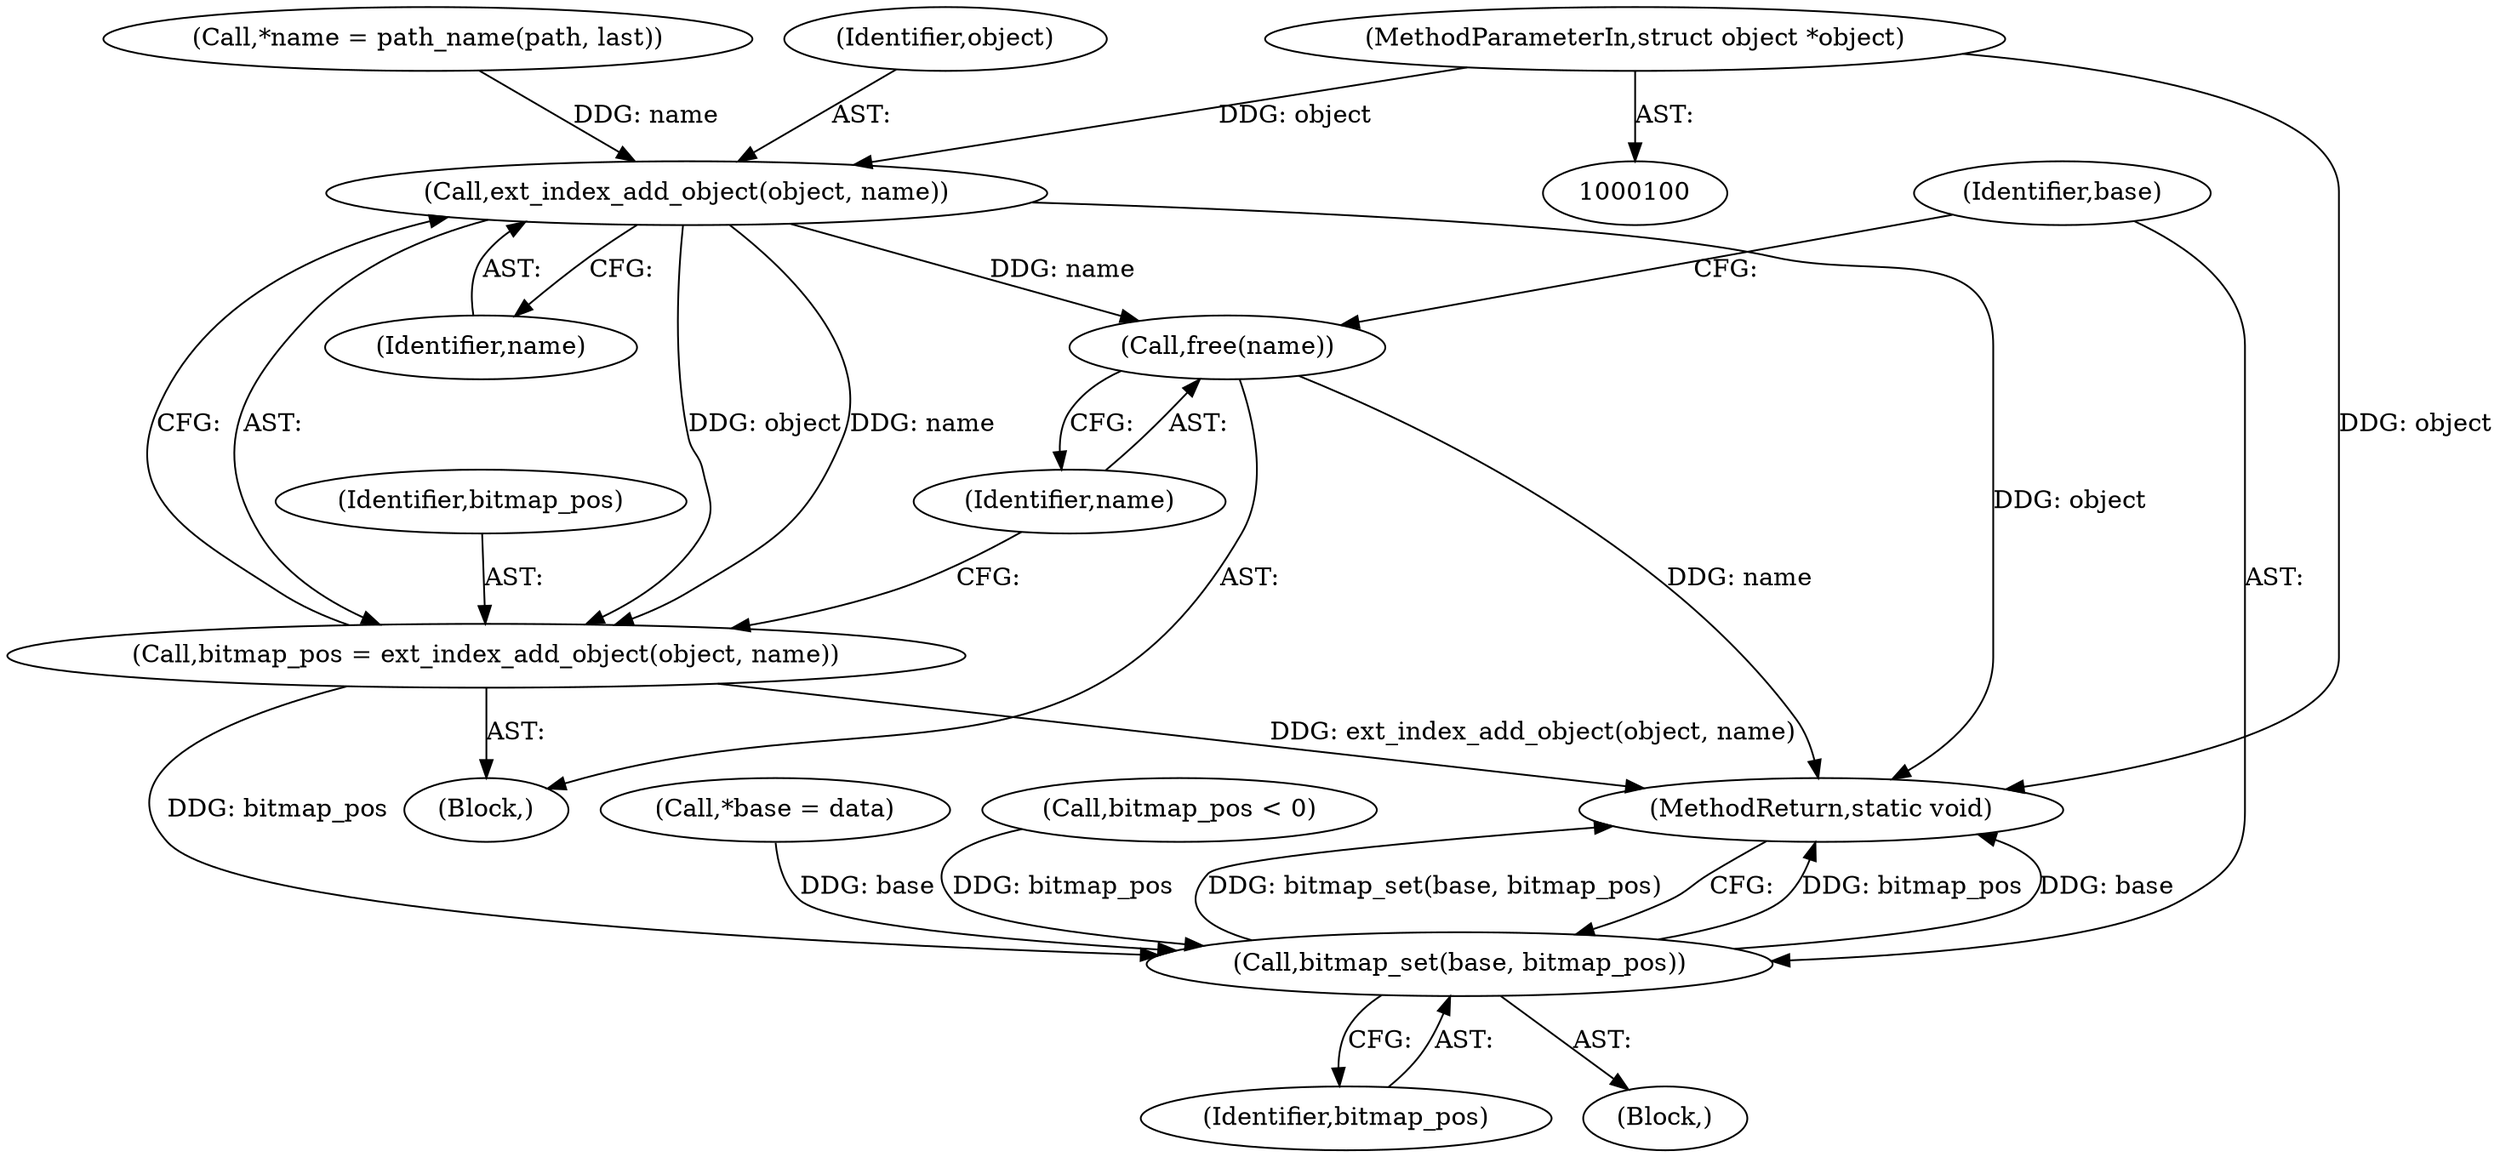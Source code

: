 digraph "1_git_de1e67d0703894cb6ea782e36abb63976ab07e60_7@pointer" {
"1000101" [label="(MethodParameterIn,struct object *object)"];
"1000132" [label="(Call,ext_index_add_object(object, name))"];
"1000130" [label="(Call,bitmap_pos = ext_index_add_object(object, name))"];
"1000137" [label="(Call,bitmap_set(base, bitmap_pos))"];
"1000135" [label="(Call,free(name))"];
"1000107" [label="(Call,*base = data)"];
"1000136" [label="(Identifier,name)"];
"1000137" [label="(Call,bitmap_set(base, bitmap_pos))"];
"1000120" [label="(Call,bitmap_pos < 0)"];
"1000131" [label="(Identifier,bitmap_pos)"];
"1000130" [label="(Call,bitmap_pos = ext_index_add_object(object, name))"];
"1000134" [label="(Identifier,name)"];
"1000139" [label="(Identifier,bitmap_pos)"];
"1000125" [label="(Call,*name = path_name(path, last))"];
"1000133" [label="(Identifier,object)"];
"1000138" [label="(Identifier,base)"];
"1000135" [label="(Call,free(name))"];
"1000132" [label="(Call,ext_index_add_object(object, name))"];
"1000101" [label="(MethodParameterIn,struct object *object)"];
"1000123" [label="(Block,)"];
"1000105" [label="(Block,)"];
"1000140" [label="(MethodReturn,static void)"];
"1000101" -> "1000100"  [label="AST: "];
"1000101" -> "1000140"  [label="DDG: object"];
"1000101" -> "1000132"  [label="DDG: object"];
"1000132" -> "1000130"  [label="AST: "];
"1000132" -> "1000134"  [label="CFG: "];
"1000133" -> "1000132"  [label="AST: "];
"1000134" -> "1000132"  [label="AST: "];
"1000130" -> "1000132"  [label="CFG: "];
"1000132" -> "1000140"  [label="DDG: object"];
"1000132" -> "1000130"  [label="DDG: object"];
"1000132" -> "1000130"  [label="DDG: name"];
"1000125" -> "1000132"  [label="DDG: name"];
"1000132" -> "1000135"  [label="DDG: name"];
"1000130" -> "1000123"  [label="AST: "];
"1000131" -> "1000130"  [label="AST: "];
"1000136" -> "1000130"  [label="CFG: "];
"1000130" -> "1000140"  [label="DDG: ext_index_add_object(object, name)"];
"1000130" -> "1000137"  [label="DDG: bitmap_pos"];
"1000137" -> "1000105"  [label="AST: "];
"1000137" -> "1000139"  [label="CFG: "];
"1000138" -> "1000137"  [label="AST: "];
"1000139" -> "1000137"  [label="AST: "];
"1000140" -> "1000137"  [label="CFG: "];
"1000137" -> "1000140"  [label="DDG: bitmap_pos"];
"1000137" -> "1000140"  [label="DDG: base"];
"1000137" -> "1000140"  [label="DDG: bitmap_set(base, bitmap_pos)"];
"1000107" -> "1000137"  [label="DDG: base"];
"1000120" -> "1000137"  [label="DDG: bitmap_pos"];
"1000135" -> "1000123"  [label="AST: "];
"1000135" -> "1000136"  [label="CFG: "];
"1000136" -> "1000135"  [label="AST: "];
"1000138" -> "1000135"  [label="CFG: "];
"1000135" -> "1000140"  [label="DDG: name"];
}
